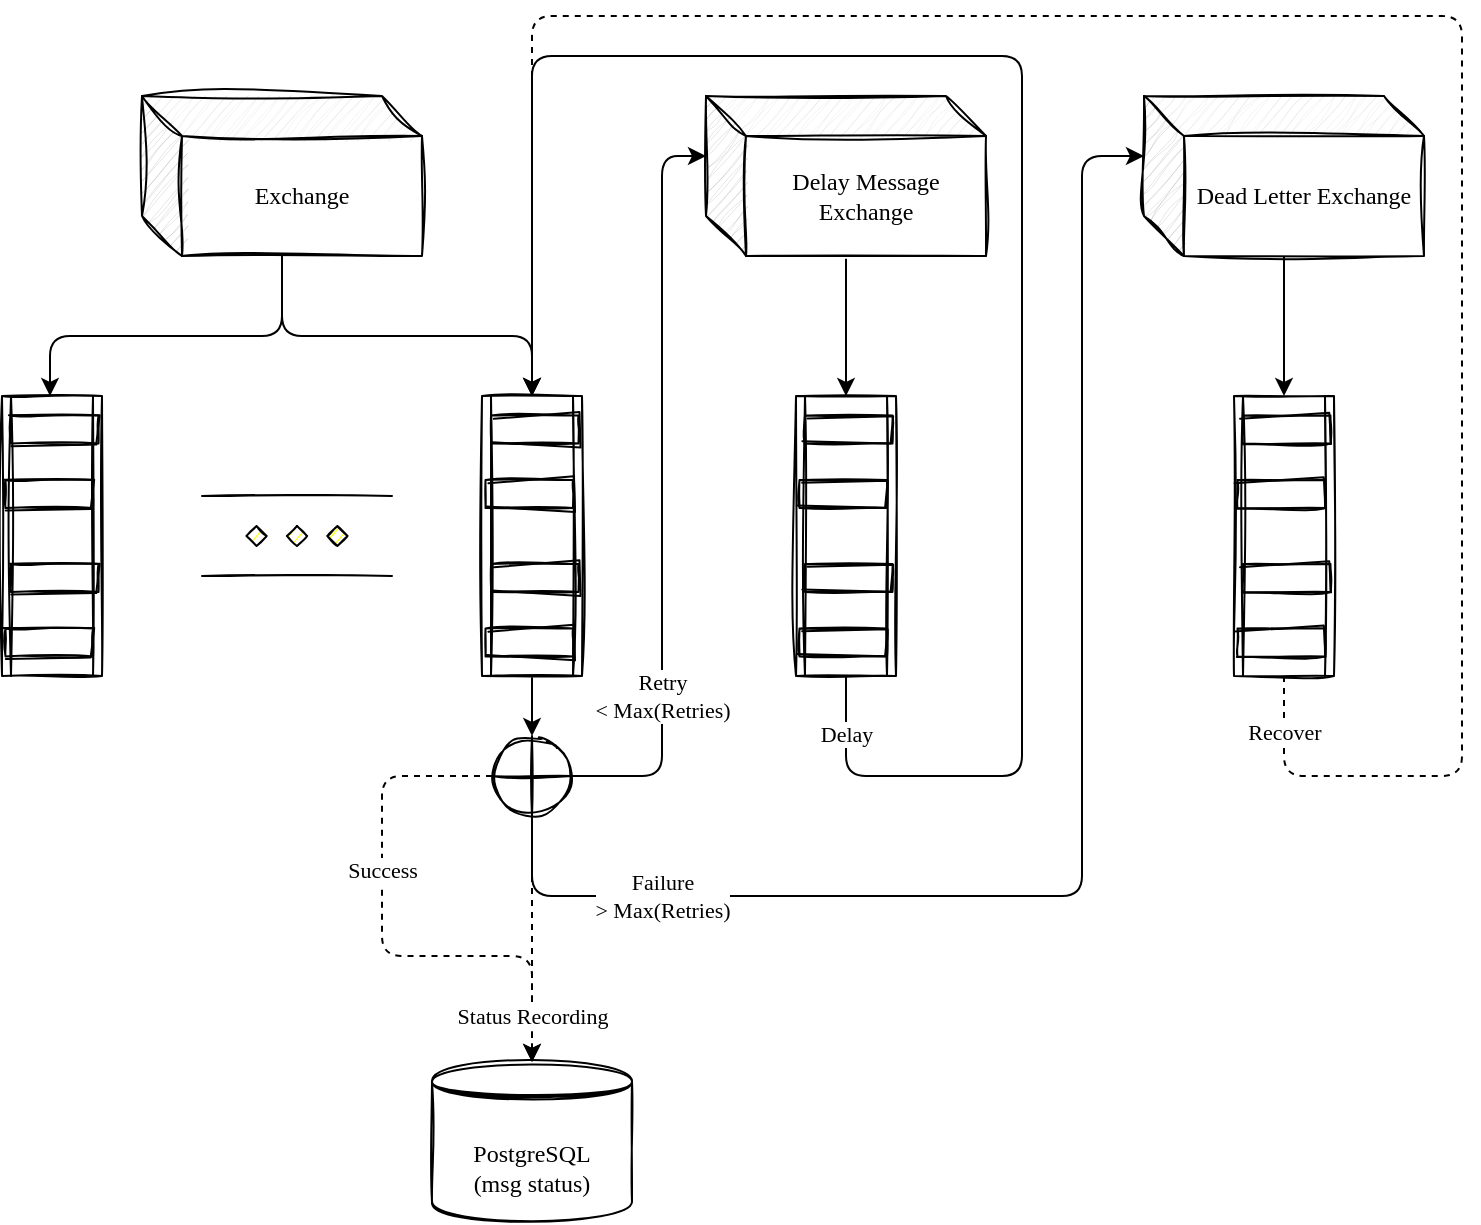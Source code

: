 <mxfile>
    <diagram id="LXRP24agHynsKWVxxbwd" name="Page-1">
        <mxGraphModel dx="761" dy="554" grid="1" gridSize="10" guides="1" tooltips="1" connect="1" arrows="1" fold="1" page="1" pageScale="1" pageWidth="850" pageHeight="1100" math="0" shadow="0">
            <root>
                <mxCell id="0"/>
                <mxCell id="1" parent="0"/>
                <mxCell id="18" style="edgeStyle=orthogonalEdgeStyle;html=1;fontFamily=Comic Sans MS;" parent="1" source="2" target="15" edge="1">
                    <mxGeometry relative="1" as="geometry">
                        <Array as="points">
                            <mxPoint x="170" y="260"/>
                            <mxPoint x="54" y="260"/>
                        </Array>
                    </mxGeometry>
                </mxCell>
                <mxCell id="19" style="edgeStyle=orthogonalEdgeStyle;html=1;fontFamily=Comic Sans MS;" parent="1" source="2" target="14" edge="1">
                    <mxGeometry relative="1" as="geometry">
                        <Array as="points">
                            <mxPoint x="170" y="260"/>
                            <mxPoint x="295" y="260"/>
                        </Array>
                    </mxGeometry>
                </mxCell>
                <mxCell id="2" value="Exchange" style="shape=cube;whiteSpace=wrap;html=1;boundedLbl=1;backgroundOutline=1;darkOpacity=0.05;darkOpacity2=0.1;sketch=1;curveFitting=1;jiggle=2;fontFamily=Comic Sans MS;" parent="1" vertex="1">
                    <mxGeometry x="100" y="140" width="140" height="80" as="geometry"/>
                </mxCell>
                <mxCell id="4" value="PostgreSQL&lt;br&gt;(msg status)" style="shape=datastore;whiteSpace=wrap;html=1;sketch=1;fontFamily=Comic Sans MS;" parent="1" vertex="1">
                    <mxGeometry x="245" y="623" width="100" height="80" as="geometry"/>
                </mxCell>
                <mxCell id="23" style="edgeStyle=orthogonalEdgeStyle;html=1;entryX=0.5;entryY=0;entryDx=0;entryDy=0;fontFamily=Comic Sans MS;exitX=0;exitY=0.5;exitDx=0;exitDy=0;exitPerimeter=0;dashed=1;" parent="1" source="11" target="4" edge="1">
                    <mxGeometry relative="1" as="geometry">
                        <Array as="points">
                            <mxPoint x="220" y="480"/>
                            <mxPoint x="220" y="570"/>
                            <mxPoint x="295" y="570"/>
                        </Array>
                    </mxGeometry>
                </mxCell>
                <mxCell id="24" value="Success" style="edgeLabel;html=1;align=center;verticalAlign=middle;resizable=0;points=[];fontFamily=Comic Sans MS;" parent="23" vertex="1" connectable="0">
                    <mxGeometry x="-0.427" relative="1" as="geometry">
                        <mxPoint y="24" as="offset"/>
                    </mxGeometry>
                </mxCell>
                <mxCell id="28" value="Retry&lt;br&gt;&amp;lt; Max(Retries)" style="edgeStyle=orthogonalEdgeStyle;html=1;entryX=0;entryY=0;entryDx=0;entryDy=30;entryPerimeter=0;fontFamily=Comic Sans MS;" parent="1" source="11" target="25" edge="1">
                    <mxGeometry x="-0.547" relative="1" as="geometry">
                        <Array as="points">
                            <mxPoint x="360" y="480"/>
                            <mxPoint x="360" y="170"/>
                        </Array>
                        <mxPoint as="offset"/>
                    </mxGeometry>
                </mxCell>
                <mxCell id="31" value="Status Recording" style="edgeStyle=orthogonalEdgeStyle;html=1;entryX=0.5;entryY=0;entryDx=0;entryDy=0;fontFamily=Comic Sans MS;dashed=1;" parent="1" source="11" target="4" edge="1">
                    <mxGeometry x="0.626" relative="1" as="geometry">
                        <Array as="points">
                            <mxPoint x="295" y="560"/>
                            <mxPoint x="295" y="560"/>
                        </Array>
                        <mxPoint as="offset"/>
                    </mxGeometry>
                </mxCell>
                <mxCell id="32" value="Failure&lt;br&gt;&amp;gt; Max(Retries)" style="edgeStyle=orthogonalEdgeStyle;html=1;entryX=0;entryY=0;entryDx=0;entryDy=30;entryPerimeter=0;fontFamily=Comic Sans MS;" parent="1" source="11" target="26" edge="1">
                    <mxGeometry x="-0.707" relative="1" as="geometry">
                        <Array as="points">
                            <mxPoint x="295" y="540"/>
                            <mxPoint x="570" y="540"/>
                            <mxPoint x="570" y="170"/>
                        </Array>
                        <mxPoint as="offset"/>
                    </mxGeometry>
                </mxCell>
                <mxCell id="11" value="" style="verticalLabelPosition=bottom;verticalAlign=top;html=1;shape=mxgraph.flowchart.summing_function;sketch=1;fontFamily=Comic Sans MS;" parent="1" vertex="1">
                    <mxGeometry x="275" y="460" width="40" height="40" as="geometry"/>
                </mxCell>
                <mxCell id="22" style="edgeStyle=orthogonalEdgeStyle;html=1;entryX=0.5;entryY=0;entryDx=0;entryDy=0;entryPerimeter=0;fontFamily=Comic Sans MS;" parent="1" source="14" target="11" edge="1">
                    <mxGeometry relative="1" as="geometry"/>
                </mxCell>
                <mxCell id="14" value="" style="verticalLabelPosition=bottom;dashed=0;shadow=0;html=1;align=center;verticalAlign=top;shape=mxgraph.cabinets.distribution_block_4p_125a_11_connections_2;sketch=1;fontFamily=Comic Sans MS;" parent="1" vertex="1">
                    <mxGeometry x="270" y="290" width="50" height="140" as="geometry"/>
                </mxCell>
                <mxCell id="15" value="" style="verticalLabelPosition=bottom;dashed=0;shadow=0;html=1;align=center;verticalAlign=top;shape=mxgraph.cabinets.distribution_block_4p_125a_11_connections_2;sketch=1;fontFamily=Comic Sans MS;" parent="1" vertex="1">
                    <mxGeometry x="30" y="290" width="50" height="140" as="geometry"/>
                </mxCell>
                <mxCell id="30" style="edgeStyle=orthogonalEdgeStyle;html=1;fontFamily=Comic Sans MS;" parent="1" source="25" target="27" edge="1">
                    <mxGeometry relative="1" as="geometry"/>
                </mxCell>
                <mxCell id="25" value="Delay Message Exchange" style="shape=cube;whiteSpace=wrap;html=1;boundedLbl=1;backgroundOutline=1;darkOpacity=0.05;darkOpacity2=0.1;sketch=1;curveFitting=1;jiggle=2;fontFamily=Comic Sans MS;" parent="1" vertex="1">
                    <mxGeometry x="382" y="140" width="140" height="80" as="geometry"/>
                </mxCell>
                <mxCell id="34" style="edgeStyle=orthogonalEdgeStyle;html=1;fontFamily=Comic Sans MS;" parent="1" source="26" target="33" edge="1">
                    <mxGeometry relative="1" as="geometry"/>
                </mxCell>
                <mxCell id="26" value="Dead Letter Exchange" style="shape=cube;whiteSpace=wrap;html=1;boundedLbl=1;backgroundOutline=1;darkOpacity=0.05;darkOpacity2=0.1;sketch=1;curveFitting=1;jiggle=2;fontFamily=Comic Sans MS;" parent="1" vertex="1">
                    <mxGeometry x="601" y="140" width="140" height="80" as="geometry"/>
                </mxCell>
                <mxCell id="29" value="Delay" style="edgeStyle=orthogonalEdgeStyle;html=1;fontFamily=Comic Sans MS;" parent="1" source="27" target="14" edge="1">
                    <mxGeometry x="-0.938" relative="1" as="geometry">
                        <mxPoint x="440" y="460" as="targetPoint"/>
                        <Array as="points">
                            <mxPoint x="452" y="480"/>
                            <mxPoint x="540" y="480"/>
                            <mxPoint x="540" y="120"/>
                            <mxPoint x="295" y="120"/>
                        </Array>
                        <mxPoint as="offset"/>
                    </mxGeometry>
                </mxCell>
                <mxCell id="27" value="" style="verticalLabelPosition=bottom;dashed=0;shadow=0;html=1;align=center;verticalAlign=top;shape=mxgraph.cabinets.distribution_block_4p_125a_11_connections_2;sketch=1;fontFamily=Comic Sans MS;" parent="1" vertex="1">
                    <mxGeometry x="427" y="290" width="50" height="140" as="geometry"/>
                </mxCell>
                <mxCell id="35" value="Recover" style="edgeStyle=orthogonalEdgeStyle;html=1;fontFamily=Comic Sans MS;dashed=1;" parent="1" source="33" target="14" edge="1">
                    <mxGeometry x="-0.952" relative="1" as="geometry">
                        <Array as="points">
                            <mxPoint x="671" y="480"/>
                            <mxPoint x="760" y="480"/>
                            <mxPoint x="760" y="100"/>
                            <mxPoint x="295" y="100"/>
                        </Array>
                        <mxPoint as="offset"/>
                    </mxGeometry>
                </mxCell>
                <mxCell id="33" value="" style="verticalLabelPosition=bottom;dashed=0;shadow=0;html=1;align=center;verticalAlign=top;shape=mxgraph.cabinets.distribution_block_4p_125a_11_connections_2;sketch=1;fontFamily=Comic Sans MS;" parent="1" vertex="1">
                    <mxGeometry x="646" y="290" width="50" height="140" as="geometry"/>
                </mxCell>
                <mxCell id="39" value="" style="verticalLabelPosition=bottom;verticalAlign=top;html=1;shape=mxgraph.flowchart.parallel_mode;pointerEvents=1;sketch=1;fontFamily=Comic Sans MS;" parent="1" vertex="1">
                    <mxGeometry x="130" y="340" width="95" height="40" as="geometry"/>
                </mxCell>
            </root>
        </mxGraphModel>
    </diagram>
</mxfile>